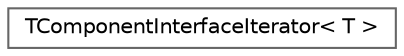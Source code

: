 digraph "Graphical Class Hierarchy"
{
 // INTERACTIVE_SVG=YES
 // LATEX_PDF_SIZE
  bgcolor="transparent";
  edge [fontname=Helvetica,fontsize=10,labelfontname=Helvetica,labelfontsize=10];
  node [fontname=Helvetica,fontsize=10,shape=box,height=0.2,width=0.4];
  rankdir="LR";
  Node0 [id="Node000000",label="TComponentInterfaceIterator\< T \>",height=0.2,width=0.4,color="grey40", fillcolor="white", style="filled",URL="$dc/d95/classTComponentInterfaceIterator.html",tooltip=" "];
}
